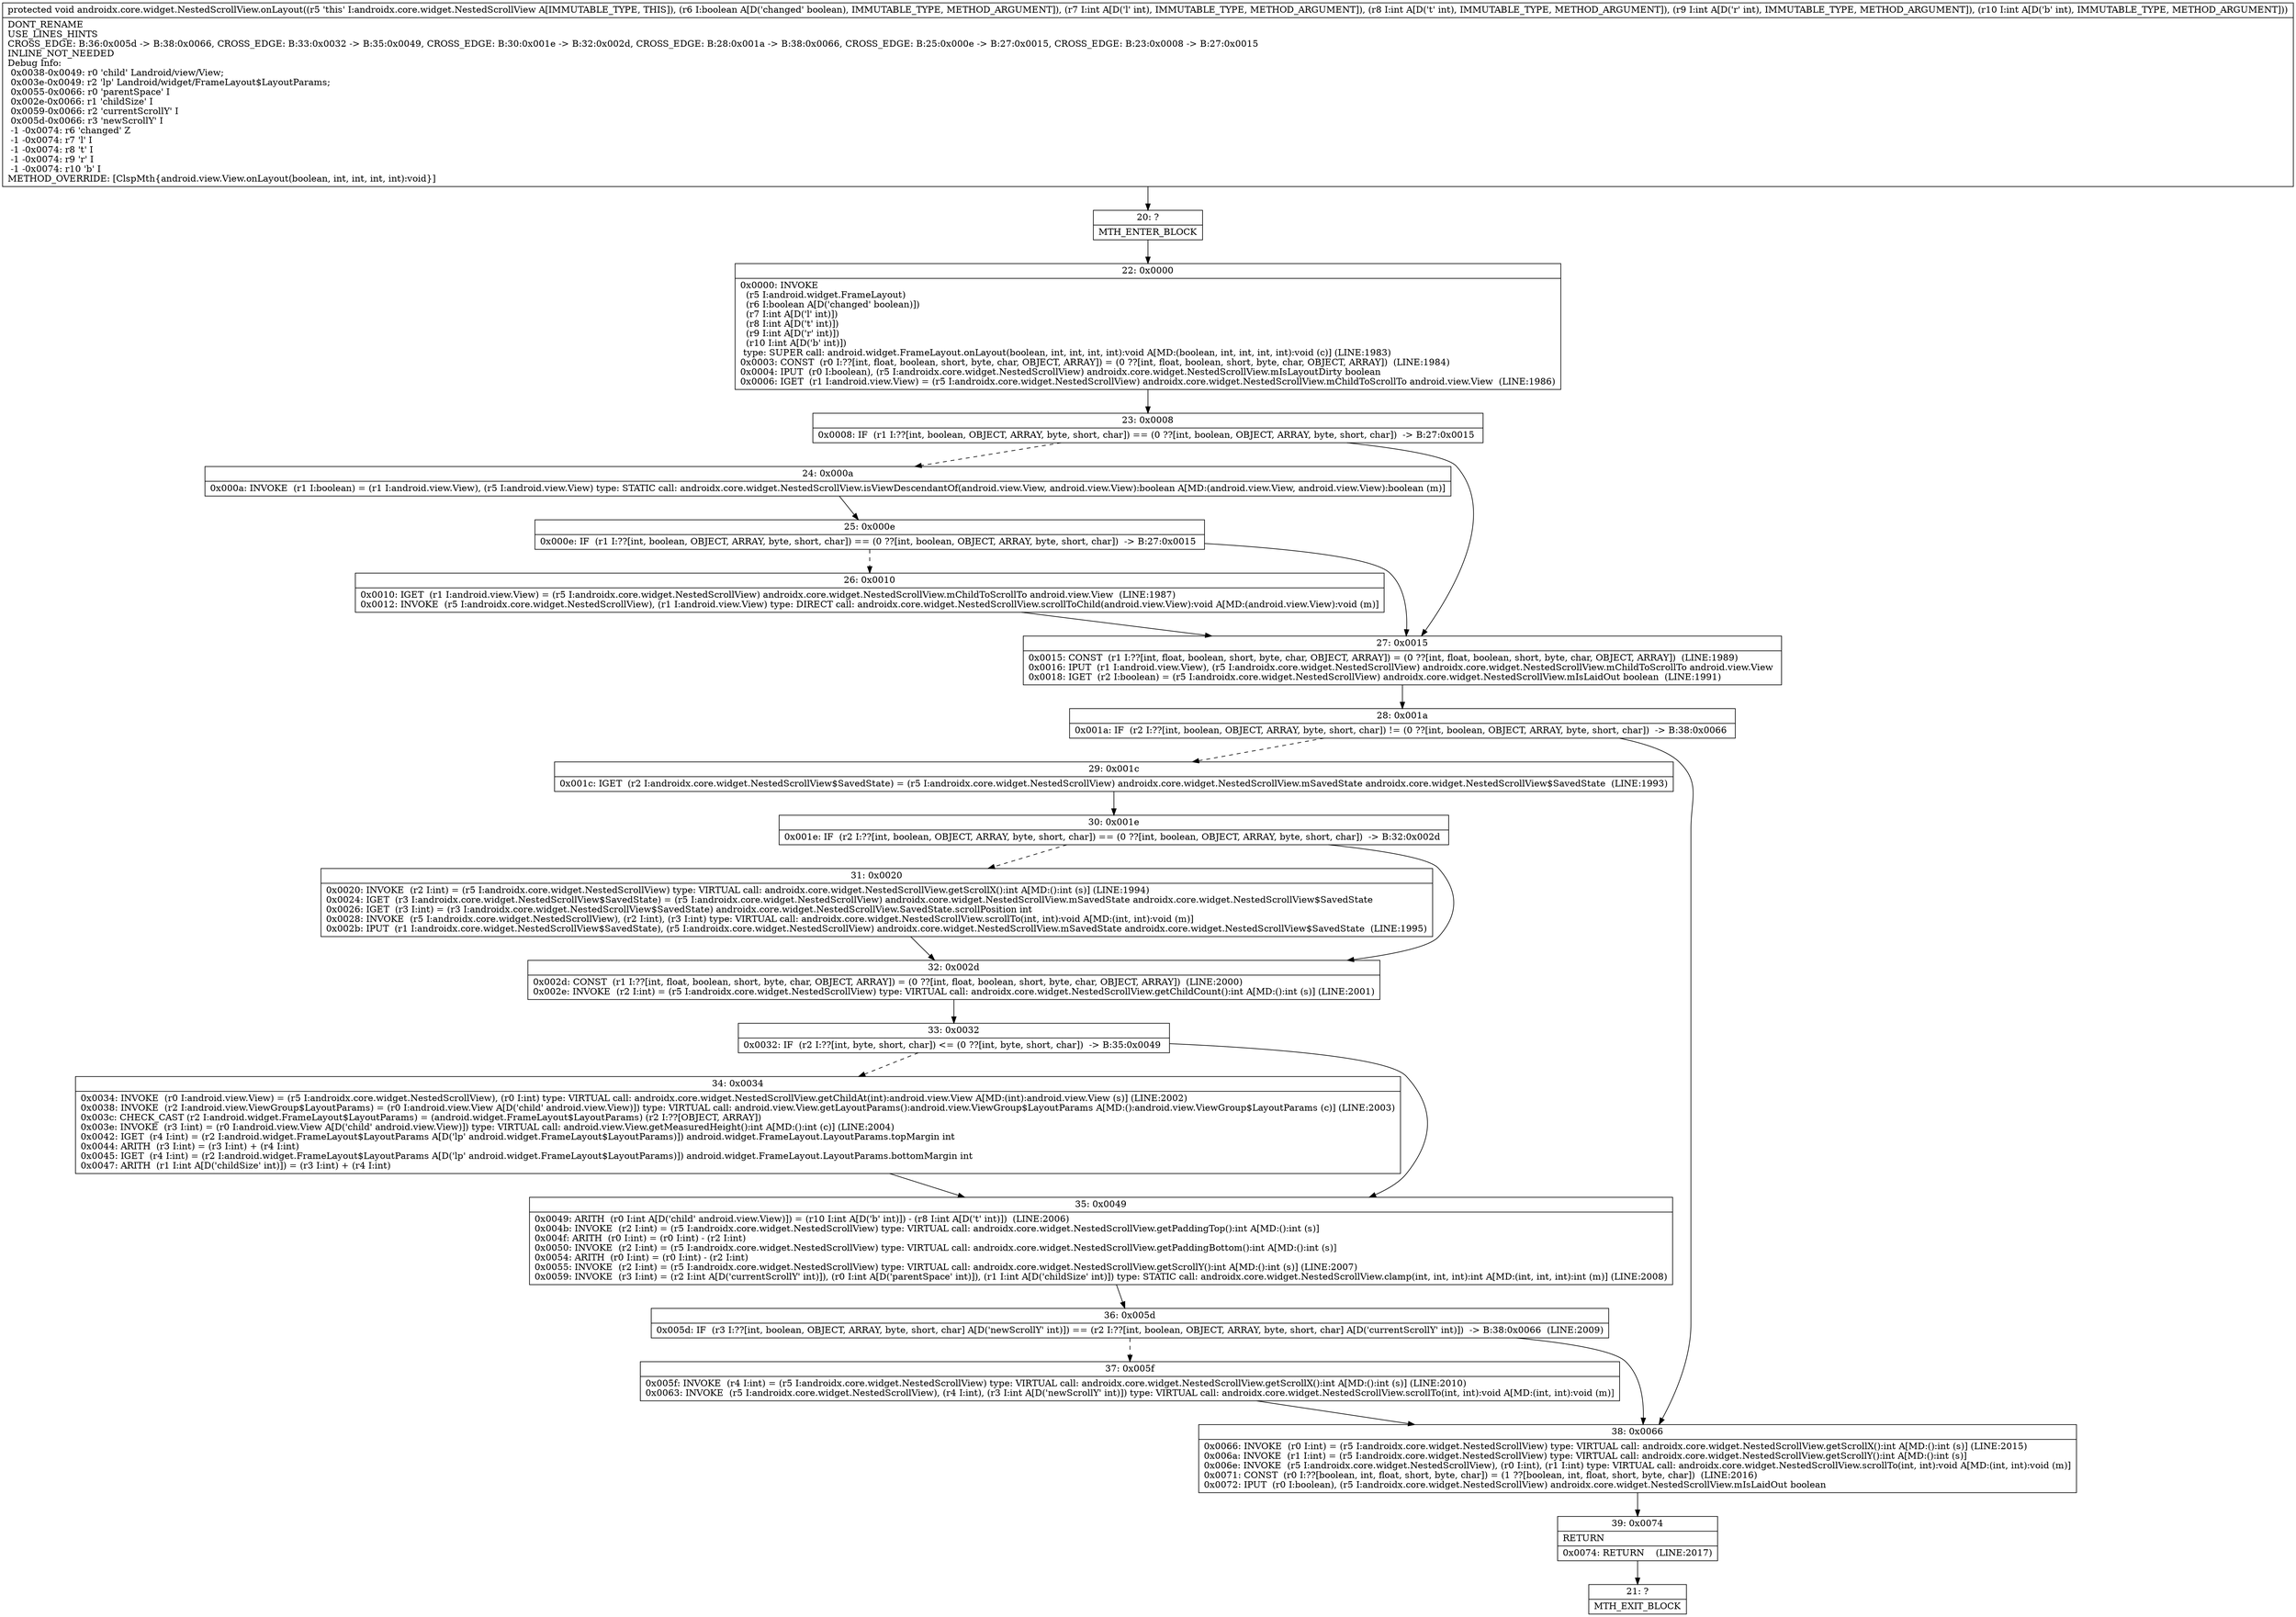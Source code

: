 digraph "CFG forandroidx.core.widget.NestedScrollView.onLayout(ZIIII)V" {
Node_20 [shape=record,label="{20\:\ ?|MTH_ENTER_BLOCK\l}"];
Node_22 [shape=record,label="{22\:\ 0x0000|0x0000: INVOKE  \l  (r5 I:android.widget.FrameLayout)\l  (r6 I:boolean A[D('changed' boolean)])\l  (r7 I:int A[D('l' int)])\l  (r8 I:int A[D('t' int)])\l  (r9 I:int A[D('r' int)])\l  (r10 I:int A[D('b' int)])\l type: SUPER call: android.widget.FrameLayout.onLayout(boolean, int, int, int, int):void A[MD:(boolean, int, int, int, int):void (c)] (LINE:1983)\l0x0003: CONST  (r0 I:??[int, float, boolean, short, byte, char, OBJECT, ARRAY]) = (0 ??[int, float, boolean, short, byte, char, OBJECT, ARRAY])  (LINE:1984)\l0x0004: IPUT  (r0 I:boolean), (r5 I:androidx.core.widget.NestedScrollView) androidx.core.widget.NestedScrollView.mIsLayoutDirty boolean \l0x0006: IGET  (r1 I:android.view.View) = (r5 I:androidx.core.widget.NestedScrollView) androidx.core.widget.NestedScrollView.mChildToScrollTo android.view.View  (LINE:1986)\l}"];
Node_23 [shape=record,label="{23\:\ 0x0008|0x0008: IF  (r1 I:??[int, boolean, OBJECT, ARRAY, byte, short, char]) == (0 ??[int, boolean, OBJECT, ARRAY, byte, short, char])  \-\> B:27:0x0015 \l}"];
Node_24 [shape=record,label="{24\:\ 0x000a|0x000a: INVOKE  (r1 I:boolean) = (r1 I:android.view.View), (r5 I:android.view.View) type: STATIC call: androidx.core.widget.NestedScrollView.isViewDescendantOf(android.view.View, android.view.View):boolean A[MD:(android.view.View, android.view.View):boolean (m)]\l}"];
Node_25 [shape=record,label="{25\:\ 0x000e|0x000e: IF  (r1 I:??[int, boolean, OBJECT, ARRAY, byte, short, char]) == (0 ??[int, boolean, OBJECT, ARRAY, byte, short, char])  \-\> B:27:0x0015 \l}"];
Node_26 [shape=record,label="{26\:\ 0x0010|0x0010: IGET  (r1 I:android.view.View) = (r5 I:androidx.core.widget.NestedScrollView) androidx.core.widget.NestedScrollView.mChildToScrollTo android.view.View  (LINE:1987)\l0x0012: INVOKE  (r5 I:androidx.core.widget.NestedScrollView), (r1 I:android.view.View) type: DIRECT call: androidx.core.widget.NestedScrollView.scrollToChild(android.view.View):void A[MD:(android.view.View):void (m)]\l}"];
Node_27 [shape=record,label="{27\:\ 0x0015|0x0015: CONST  (r1 I:??[int, float, boolean, short, byte, char, OBJECT, ARRAY]) = (0 ??[int, float, boolean, short, byte, char, OBJECT, ARRAY])  (LINE:1989)\l0x0016: IPUT  (r1 I:android.view.View), (r5 I:androidx.core.widget.NestedScrollView) androidx.core.widget.NestedScrollView.mChildToScrollTo android.view.View \l0x0018: IGET  (r2 I:boolean) = (r5 I:androidx.core.widget.NestedScrollView) androidx.core.widget.NestedScrollView.mIsLaidOut boolean  (LINE:1991)\l}"];
Node_28 [shape=record,label="{28\:\ 0x001a|0x001a: IF  (r2 I:??[int, boolean, OBJECT, ARRAY, byte, short, char]) != (0 ??[int, boolean, OBJECT, ARRAY, byte, short, char])  \-\> B:38:0x0066 \l}"];
Node_29 [shape=record,label="{29\:\ 0x001c|0x001c: IGET  (r2 I:androidx.core.widget.NestedScrollView$SavedState) = (r5 I:androidx.core.widget.NestedScrollView) androidx.core.widget.NestedScrollView.mSavedState androidx.core.widget.NestedScrollView$SavedState  (LINE:1993)\l}"];
Node_30 [shape=record,label="{30\:\ 0x001e|0x001e: IF  (r2 I:??[int, boolean, OBJECT, ARRAY, byte, short, char]) == (0 ??[int, boolean, OBJECT, ARRAY, byte, short, char])  \-\> B:32:0x002d \l}"];
Node_31 [shape=record,label="{31\:\ 0x0020|0x0020: INVOKE  (r2 I:int) = (r5 I:androidx.core.widget.NestedScrollView) type: VIRTUAL call: androidx.core.widget.NestedScrollView.getScrollX():int A[MD:():int (s)] (LINE:1994)\l0x0024: IGET  (r3 I:androidx.core.widget.NestedScrollView$SavedState) = (r5 I:androidx.core.widget.NestedScrollView) androidx.core.widget.NestedScrollView.mSavedState androidx.core.widget.NestedScrollView$SavedState \l0x0026: IGET  (r3 I:int) = (r3 I:androidx.core.widget.NestedScrollView$SavedState) androidx.core.widget.NestedScrollView.SavedState.scrollPosition int \l0x0028: INVOKE  (r5 I:androidx.core.widget.NestedScrollView), (r2 I:int), (r3 I:int) type: VIRTUAL call: androidx.core.widget.NestedScrollView.scrollTo(int, int):void A[MD:(int, int):void (m)]\l0x002b: IPUT  (r1 I:androidx.core.widget.NestedScrollView$SavedState), (r5 I:androidx.core.widget.NestedScrollView) androidx.core.widget.NestedScrollView.mSavedState androidx.core.widget.NestedScrollView$SavedState  (LINE:1995)\l}"];
Node_32 [shape=record,label="{32\:\ 0x002d|0x002d: CONST  (r1 I:??[int, float, boolean, short, byte, char, OBJECT, ARRAY]) = (0 ??[int, float, boolean, short, byte, char, OBJECT, ARRAY])  (LINE:2000)\l0x002e: INVOKE  (r2 I:int) = (r5 I:androidx.core.widget.NestedScrollView) type: VIRTUAL call: androidx.core.widget.NestedScrollView.getChildCount():int A[MD:():int (s)] (LINE:2001)\l}"];
Node_33 [shape=record,label="{33\:\ 0x0032|0x0032: IF  (r2 I:??[int, byte, short, char]) \<= (0 ??[int, byte, short, char])  \-\> B:35:0x0049 \l}"];
Node_34 [shape=record,label="{34\:\ 0x0034|0x0034: INVOKE  (r0 I:android.view.View) = (r5 I:androidx.core.widget.NestedScrollView), (r0 I:int) type: VIRTUAL call: androidx.core.widget.NestedScrollView.getChildAt(int):android.view.View A[MD:(int):android.view.View (s)] (LINE:2002)\l0x0038: INVOKE  (r2 I:android.view.ViewGroup$LayoutParams) = (r0 I:android.view.View A[D('child' android.view.View)]) type: VIRTUAL call: android.view.View.getLayoutParams():android.view.ViewGroup$LayoutParams A[MD:():android.view.ViewGroup$LayoutParams (c)] (LINE:2003)\l0x003c: CHECK_CAST (r2 I:android.widget.FrameLayout$LayoutParams) = (android.widget.FrameLayout$LayoutParams) (r2 I:??[OBJECT, ARRAY]) \l0x003e: INVOKE  (r3 I:int) = (r0 I:android.view.View A[D('child' android.view.View)]) type: VIRTUAL call: android.view.View.getMeasuredHeight():int A[MD:():int (c)] (LINE:2004)\l0x0042: IGET  (r4 I:int) = (r2 I:android.widget.FrameLayout$LayoutParams A[D('lp' android.widget.FrameLayout$LayoutParams)]) android.widget.FrameLayout.LayoutParams.topMargin int \l0x0044: ARITH  (r3 I:int) = (r3 I:int) + (r4 I:int) \l0x0045: IGET  (r4 I:int) = (r2 I:android.widget.FrameLayout$LayoutParams A[D('lp' android.widget.FrameLayout$LayoutParams)]) android.widget.FrameLayout.LayoutParams.bottomMargin int \l0x0047: ARITH  (r1 I:int A[D('childSize' int)]) = (r3 I:int) + (r4 I:int) \l}"];
Node_35 [shape=record,label="{35\:\ 0x0049|0x0049: ARITH  (r0 I:int A[D('child' android.view.View)]) = (r10 I:int A[D('b' int)]) \- (r8 I:int A[D('t' int)])  (LINE:2006)\l0x004b: INVOKE  (r2 I:int) = (r5 I:androidx.core.widget.NestedScrollView) type: VIRTUAL call: androidx.core.widget.NestedScrollView.getPaddingTop():int A[MD:():int (s)]\l0x004f: ARITH  (r0 I:int) = (r0 I:int) \- (r2 I:int) \l0x0050: INVOKE  (r2 I:int) = (r5 I:androidx.core.widget.NestedScrollView) type: VIRTUAL call: androidx.core.widget.NestedScrollView.getPaddingBottom():int A[MD:():int (s)]\l0x0054: ARITH  (r0 I:int) = (r0 I:int) \- (r2 I:int) \l0x0055: INVOKE  (r2 I:int) = (r5 I:androidx.core.widget.NestedScrollView) type: VIRTUAL call: androidx.core.widget.NestedScrollView.getScrollY():int A[MD:():int (s)] (LINE:2007)\l0x0059: INVOKE  (r3 I:int) = (r2 I:int A[D('currentScrollY' int)]), (r0 I:int A[D('parentSpace' int)]), (r1 I:int A[D('childSize' int)]) type: STATIC call: androidx.core.widget.NestedScrollView.clamp(int, int, int):int A[MD:(int, int, int):int (m)] (LINE:2008)\l}"];
Node_36 [shape=record,label="{36\:\ 0x005d|0x005d: IF  (r3 I:??[int, boolean, OBJECT, ARRAY, byte, short, char] A[D('newScrollY' int)]) == (r2 I:??[int, boolean, OBJECT, ARRAY, byte, short, char] A[D('currentScrollY' int)])  \-\> B:38:0x0066  (LINE:2009)\l}"];
Node_37 [shape=record,label="{37\:\ 0x005f|0x005f: INVOKE  (r4 I:int) = (r5 I:androidx.core.widget.NestedScrollView) type: VIRTUAL call: androidx.core.widget.NestedScrollView.getScrollX():int A[MD:():int (s)] (LINE:2010)\l0x0063: INVOKE  (r5 I:androidx.core.widget.NestedScrollView), (r4 I:int), (r3 I:int A[D('newScrollY' int)]) type: VIRTUAL call: androidx.core.widget.NestedScrollView.scrollTo(int, int):void A[MD:(int, int):void (m)]\l}"];
Node_38 [shape=record,label="{38\:\ 0x0066|0x0066: INVOKE  (r0 I:int) = (r5 I:androidx.core.widget.NestedScrollView) type: VIRTUAL call: androidx.core.widget.NestedScrollView.getScrollX():int A[MD:():int (s)] (LINE:2015)\l0x006a: INVOKE  (r1 I:int) = (r5 I:androidx.core.widget.NestedScrollView) type: VIRTUAL call: androidx.core.widget.NestedScrollView.getScrollY():int A[MD:():int (s)]\l0x006e: INVOKE  (r5 I:androidx.core.widget.NestedScrollView), (r0 I:int), (r1 I:int) type: VIRTUAL call: androidx.core.widget.NestedScrollView.scrollTo(int, int):void A[MD:(int, int):void (m)]\l0x0071: CONST  (r0 I:??[boolean, int, float, short, byte, char]) = (1 ??[boolean, int, float, short, byte, char])  (LINE:2016)\l0x0072: IPUT  (r0 I:boolean), (r5 I:androidx.core.widget.NestedScrollView) androidx.core.widget.NestedScrollView.mIsLaidOut boolean \l}"];
Node_39 [shape=record,label="{39\:\ 0x0074|RETURN\l|0x0074: RETURN    (LINE:2017)\l}"];
Node_21 [shape=record,label="{21\:\ ?|MTH_EXIT_BLOCK\l}"];
MethodNode[shape=record,label="{protected void androidx.core.widget.NestedScrollView.onLayout((r5 'this' I:androidx.core.widget.NestedScrollView A[IMMUTABLE_TYPE, THIS]), (r6 I:boolean A[D('changed' boolean), IMMUTABLE_TYPE, METHOD_ARGUMENT]), (r7 I:int A[D('l' int), IMMUTABLE_TYPE, METHOD_ARGUMENT]), (r8 I:int A[D('t' int), IMMUTABLE_TYPE, METHOD_ARGUMENT]), (r9 I:int A[D('r' int), IMMUTABLE_TYPE, METHOD_ARGUMENT]), (r10 I:int A[D('b' int), IMMUTABLE_TYPE, METHOD_ARGUMENT]))  | DONT_RENAME\lUSE_LINES_HINTS\lCROSS_EDGE: B:36:0x005d \-\> B:38:0x0066, CROSS_EDGE: B:33:0x0032 \-\> B:35:0x0049, CROSS_EDGE: B:30:0x001e \-\> B:32:0x002d, CROSS_EDGE: B:28:0x001a \-\> B:38:0x0066, CROSS_EDGE: B:25:0x000e \-\> B:27:0x0015, CROSS_EDGE: B:23:0x0008 \-\> B:27:0x0015\lINLINE_NOT_NEEDED\lDebug Info:\l  0x0038\-0x0049: r0 'child' Landroid\/view\/View;\l  0x003e\-0x0049: r2 'lp' Landroid\/widget\/FrameLayout$LayoutParams;\l  0x0055\-0x0066: r0 'parentSpace' I\l  0x002e\-0x0066: r1 'childSize' I\l  0x0059\-0x0066: r2 'currentScrollY' I\l  0x005d\-0x0066: r3 'newScrollY' I\l  \-1 \-0x0074: r6 'changed' Z\l  \-1 \-0x0074: r7 'l' I\l  \-1 \-0x0074: r8 't' I\l  \-1 \-0x0074: r9 'r' I\l  \-1 \-0x0074: r10 'b' I\lMETHOD_OVERRIDE: [ClspMth\{android.view.View.onLayout(boolean, int, int, int, int):void\}]\l}"];
MethodNode -> Node_20;Node_20 -> Node_22;
Node_22 -> Node_23;
Node_23 -> Node_24[style=dashed];
Node_23 -> Node_27;
Node_24 -> Node_25;
Node_25 -> Node_26[style=dashed];
Node_25 -> Node_27;
Node_26 -> Node_27;
Node_27 -> Node_28;
Node_28 -> Node_29[style=dashed];
Node_28 -> Node_38;
Node_29 -> Node_30;
Node_30 -> Node_31[style=dashed];
Node_30 -> Node_32;
Node_31 -> Node_32;
Node_32 -> Node_33;
Node_33 -> Node_34[style=dashed];
Node_33 -> Node_35;
Node_34 -> Node_35;
Node_35 -> Node_36;
Node_36 -> Node_37[style=dashed];
Node_36 -> Node_38;
Node_37 -> Node_38;
Node_38 -> Node_39;
Node_39 -> Node_21;
}

